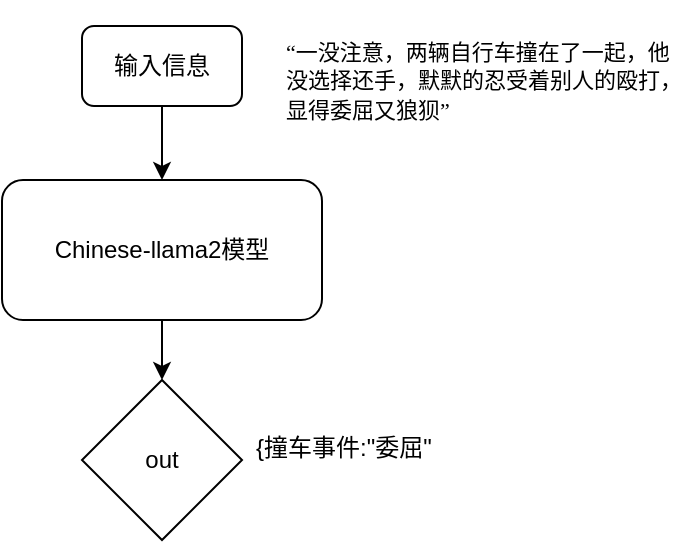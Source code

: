 <mxfile version="24.4.4" type="github">
  <diagram name="第 1 页" id="l0GM3ubODpSvcWgnpvx4">
    <mxGraphModel dx="1050" dy="493" grid="1" gridSize="10" guides="1" tooltips="1" connect="1" arrows="1" fold="1" page="1" pageScale="1" pageWidth="827" pageHeight="1169" math="0" shadow="0">
      <root>
        <mxCell id="0" />
        <mxCell id="1" parent="0" />
        <mxCell id="x-i82kJ57RAzi7ihHAsF-1" value="输入信息" style="rounded=1;whiteSpace=wrap;html=1;fontSize=12;glass=0;strokeWidth=1;shadow=0;" vertex="1" parent="1">
          <mxGeometry x="330" y="13" width="80" height="40" as="geometry" />
        </mxCell>
        <mxCell id="x-i82kJ57RAzi7ihHAsF-2" value="Chinese-llama2模型" style="rounded=1;whiteSpace=wrap;html=1;fontSize=12;glass=0;strokeWidth=1;shadow=0;" vertex="1" parent="1">
          <mxGeometry x="290" y="90" width="160" height="70" as="geometry" />
        </mxCell>
        <mxCell id="x-i82kJ57RAzi7ihHAsF-3" value="" style="endArrow=classic;html=1;rounded=0;exitX=0.5;exitY=1;exitDx=0;exitDy=0;" edge="1" parent="1" source="x-i82kJ57RAzi7ihHAsF-1" target="x-i82kJ57RAzi7ihHAsF-2">
          <mxGeometry width="50" height="50" relative="1" as="geometry">
            <mxPoint x="390" y="280" as="sourcePoint" />
            <mxPoint x="440" y="230" as="targetPoint" />
          </mxGeometry>
        </mxCell>
        <mxCell id="x-i82kJ57RAzi7ihHAsF-4" value="&lt;p class=&quot;MsoNormal&quot;&gt;&lt;font style=&quot;font-size: 11px;&quot;&gt;&lt;span style=&quot;font-family: 宋体;&quot;&gt;&lt;font style=&quot;&quot; face=&quot;宋体&quot;&gt;“&lt;/font&gt;&lt;/span&gt;&lt;span style=&quot;font-family: 宋体;&quot;&gt;&lt;font face=&quot;宋体&quot;&gt;一没注意，两辆自行车撞在了一起，他没选择还手，默默的忍受着别人的殴打，显得委屈又狼狈&lt;/font&gt;&lt;/span&gt;&lt;span style=&quot;font-family: 宋体;&quot;&gt;&lt;font style=&quot;&quot; face=&quot;宋体&quot;&gt;”&lt;/font&gt;&lt;/span&gt;&lt;/font&gt;&lt;/p&gt;" style="text;whiteSpace=wrap;html=1;" vertex="1" parent="1">
          <mxGeometry x="430" width="200" height="80" as="geometry" />
        </mxCell>
        <mxCell id="x-i82kJ57RAzi7ihHAsF-5" value="{撞车事件:&quot;委屈&quot;" style="text;whiteSpace=wrap;fontFamily=Helvetica;" vertex="1" parent="1">
          <mxGeometry x="415" y="210" width="95" height="40" as="geometry" />
        </mxCell>
        <mxCell id="x-i82kJ57RAzi7ihHAsF-6" value="out" style="rhombus;whiteSpace=wrap;html=1;" vertex="1" parent="1">
          <mxGeometry x="330" y="190" width="80" height="80" as="geometry" />
        </mxCell>
        <mxCell id="x-i82kJ57RAzi7ihHAsF-7" value="" style="endArrow=classic;html=1;rounded=0;exitX=0.5;exitY=1;exitDx=0;exitDy=0;" edge="1" parent="1" source="x-i82kJ57RAzi7ihHAsF-2" target="x-i82kJ57RAzi7ihHAsF-6">
          <mxGeometry width="50" height="50" relative="1" as="geometry">
            <mxPoint x="450" y="280" as="sourcePoint" />
            <mxPoint x="500" y="230" as="targetPoint" />
          </mxGeometry>
        </mxCell>
      </root>
    </mxGraphModel>
  </diagram>
</mxfile>

